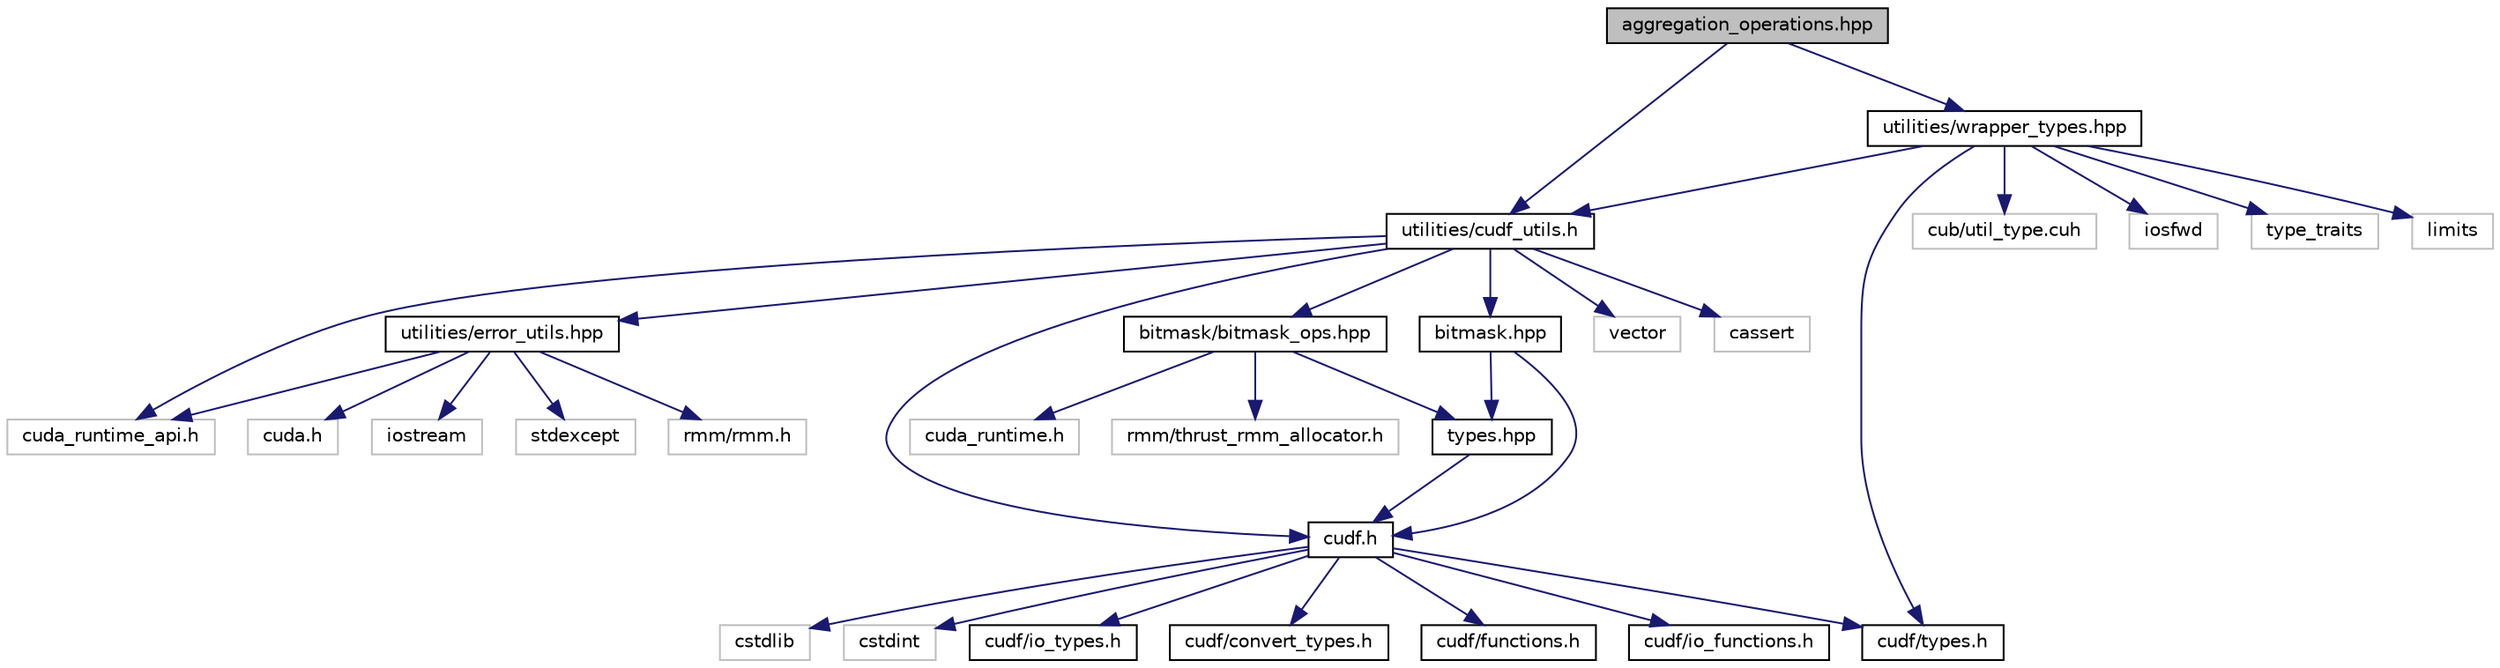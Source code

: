 digraph "aggregation_operations.hpp"
{
  edge [fontname="Helvetica",fontsize="10",labelfontname="Helvetica",labelfontsize="10"];
  node [fontname="Helvetica",fontsize="10",shape=record];
  Node0 [label="aggregation_operations.hpp",height=0.2,width=0.4,color="black", fillcolor="grey75", style="filled", fontcolor="black"];
  Node0 -> Node1 [color="midnightblue",fontsize="10",style="solid",fontname="Helvetica"];
  Node1 [label="utilities/cudf_utils.h",height=0.2,width=0.4,color="black", fillcolor="white", style="filled",URL="$cudf__utils_8h_source.html"];
  Node1 -> Node2 [color="midnightblue",fontsize="10",style="solid",fontname="Helvetica"];
  Node2 [label="utilities/error_utils.hpp",height=0.2,width=0.4,color="black", fillcolor="white", style="filled",URL="$error__utils_8hpp_source.html"];
  Node2 -> Node3 [color="midnightblue",fontsize="10",style="solid",fontname="Helvetica"];
  Node3 [label="cuda.h",height=0.2,width=0.4,color="grey75", fillcolor="white", style="filled"];
  Node2 -> Node4 [color="midnightblue",fontsize="10",style="solid",fontname="Helvetica"];
  Node4 [label="cuda_runtime_api.h",height=0.2,width=0.4,color="grey75", fillcolor="white", style="filled"];
  Node2 -> Node5 [color="midnightblue",fontsize="10",style="solid",fontname="Helvetica"];
  Node5 [label="iostream",height=0.2,width=0.4,color="grey75", fillcolor="white", style="filled"];
  Node2 -> Node6 [color="midnightblue",fontsize="10",style="solid",fontname="Helvetica"];
  Node6 [label="stdexcept",height=0.2,width=0.4,color="grey75", fillcolor="white", style="filled"];
  Node2 -> Node7 [color="midnightblue",fontsize="10",style="solid",fontname="Helvetica"];
  Node7 [label="rmm/rmm.h",height=0.2,width=0.4,color="grey75", fillcolor="white", style="filled"];
  Node1 -> Node8 [color="midnightblue",fontsize="10",style="solid",fontname="Helvetica"];
  Node8 [label="cudf.h",height=0.2,width=0.4,color="black", fillcolor="white", style="filled",URL="$cudf_8h_source.html"];
  Node8 -> Node9 [color="midnightblue",fontsize="10",style="solid",fontname="Helvetica"];
  Node9 [label="cstdlib",height=0.2,width=0.4,color="grey75", fillcolor="white", style="filled"];
  Node8 -> Node10 [color="midnightblue",fontsize="10",style="solid",fontname="Helvetica"];
  Node10 [label="cstdint",height=0.2,width=0.4,color="grey75", fillcolor="white", style="filled"];
  Node8 -> Node11 [color="midnightblue",fontsize="10",style="solid",fontname="Helvetica"];
  Node11 [label="cudf/types.h",height=0.2,width=0.4,color="black", fillcolor="white", style="filled",URL="$types_8h_source.html"];
  Node8 -> Node12 [color="midnightblue",fontsize="10",style="solid",fontname="Helvetica"];
  Node12 [label="cudf/io_types.h",height=0.2,width=0.4,color="black", fillcolor="white", style="filled",URL="$io__types_8h_source.html"];
  Node8 -> Node13 [color="midnightblue",fontsize="10",style="solid",fontname="Helvetica"];
  Node13 [label="cudf/convert_types.h",height=0.2,width=0.4,color="black", fillcolor="white", style="filled",URL="$convert__types_8h_source.html"];
  Node8 -> Node14 [color="midnightblue",fontsize="10",style="solid",fontname="Helvetica"];
  Node14 [label="cudf/functions.h",height=0.2,width=0.4,color="black", fillcolor="white", style="filled",URL="$functions_8h_source.html"];
  Node8 -> Node15 [color="midnightblue",fontsize="10",style="solid",fontname="Helvetica"];
  Node15 [label="cudf/io_functions.h",height=0.2,width=0.4,color="black", fillcolor="white", style="filled",URL="$io__functions_8h_source.html"];
  Node1 -> Node16 [color="midnightblue",fontsize="10",style="solid",fontname="Helvetica"];
  Node16 [label="bitmask/bitmask_ops.hpp",height=0.2,width=0.4,color="black", fillcolor="white", style="filled",URL="$bitmask__ops_8hpp.html",tooltip="Internal functions for bitmask operations. "];
  Node16 -> Node17 [color="midnightblue",fontsize="10",style="solid",fontname="Helvetica"];
  Node17 [label="types.hpp",height=0.2,width=0.4,color="black", fillcolor="white", style="filled",URL="$types_8hpp.html",tooltip="Type declarations for libcudf. "];
  Node17 -> Node8 [color="midnightblue",fontsize="10",style="solid",fontname="Helvetica"];
  Node16 -> Node18 [color="midnightblue",fontsize="10",style="solid",fontname="Helvetica"];
  Node18 [label="cuda_runtime.h",height=0.2,width=0.4,color="grey75", fillcolor="white", style="filled"];
  Node16 -> Node19 [color="midnightblue",fontsize="10",style="solid",fontname="Helvetica"];
  Node19 [label="rmm/thrust_rmm_allocator.h",height=0.2,width=0.4,color="grey75", fillcolor="white", style="filled"];
  Node1 -> Node20 [color="midnightblue",fontsize="10",style="solid",fontname="Helvetica"];
  Node20 [label="bitmask.hpp",height=0.2,width=0.4,color="black", fillcolor="white", style="filled",URL="$bitmask_8hpp_source.html"];
  Node20 -> Node8 [color="midnightblue",fontsize="10",style="solid",fontname="Helvetica"];
  Node20 -> Node17 [color="midnightblue",fontsize="10",style="solid",fontname="Helvetica"];
  Node1 -> Node4 [color="midnightblue",fontsize="10",style="solid",fontname="Helvetica"];
  Node1 -> Node21 [color="midnightblue",fontsize="10",style="solid",fontname="Helvetica"];
  Node21 [label="vector",height=0.2,width=0.4,color="grey75", fillcolor="white", style="filled"];
  Node1 -> Node22 [color="midnightblue",fontsize="10",style="solid",fontname="Helvetica"];
  Node22 [label="cassert",height=0.2,width=0.4,color="grey75", fillcolor="white", style="filled"];
  Node0 -> Node23 [color="midnightblue",fontsize="10",style="solid",fontname="Helvetica"];
  Node23 [label="utilities/wrapper_types.hpp",height=0.2,width=0.4,color="black", fillcolor="white", style="filled",URL="$wrapper__types_8hpp.html",tooltip="Wrapper structs for for the non-fundamental gdf_dtype types. "];
  Node23 -> Node11 [color="midnightblue",fontsize="10",style="solid",fontname="Helvetica"];
  Node23 -> Node1 [color="midnightblue",fontsize="10",style="solid",fontname="Helvetica"];
  Node23 -> Node24 [color="midnightblue",fontsize="10",style="solid",fontname="Helvetica"];
  Node24 [label="cub/util_type.cuh",height=0.2,width=0.4,color="grey75", fillcolor="white", style="filled"];
  Node23 -> Node25 [color="midnightblue",fontsize="10",style="solid",fontname="Helvetica"];
  Node25 [label="iosfwd",height=0.2,width=0.4,color="grey75", fillcolor="white", style="filled"];
  Node23 -> Node26 [color="midnightblue",fontsize="10",style="solid",fontname="Helvetica"];
  Node26 [label="type_traits",height=0.2,width=0.4,color="grey75", fillcolor="white", style="filled"];
  Node23 -> Node27 [color="midnightblue",fontsize="10",style="solid",fontname="Helvetica"];
  Node27 [label="limits",height=0.2,width=0.4,color="grey75", fillcolor="white", style="filled"];
}
